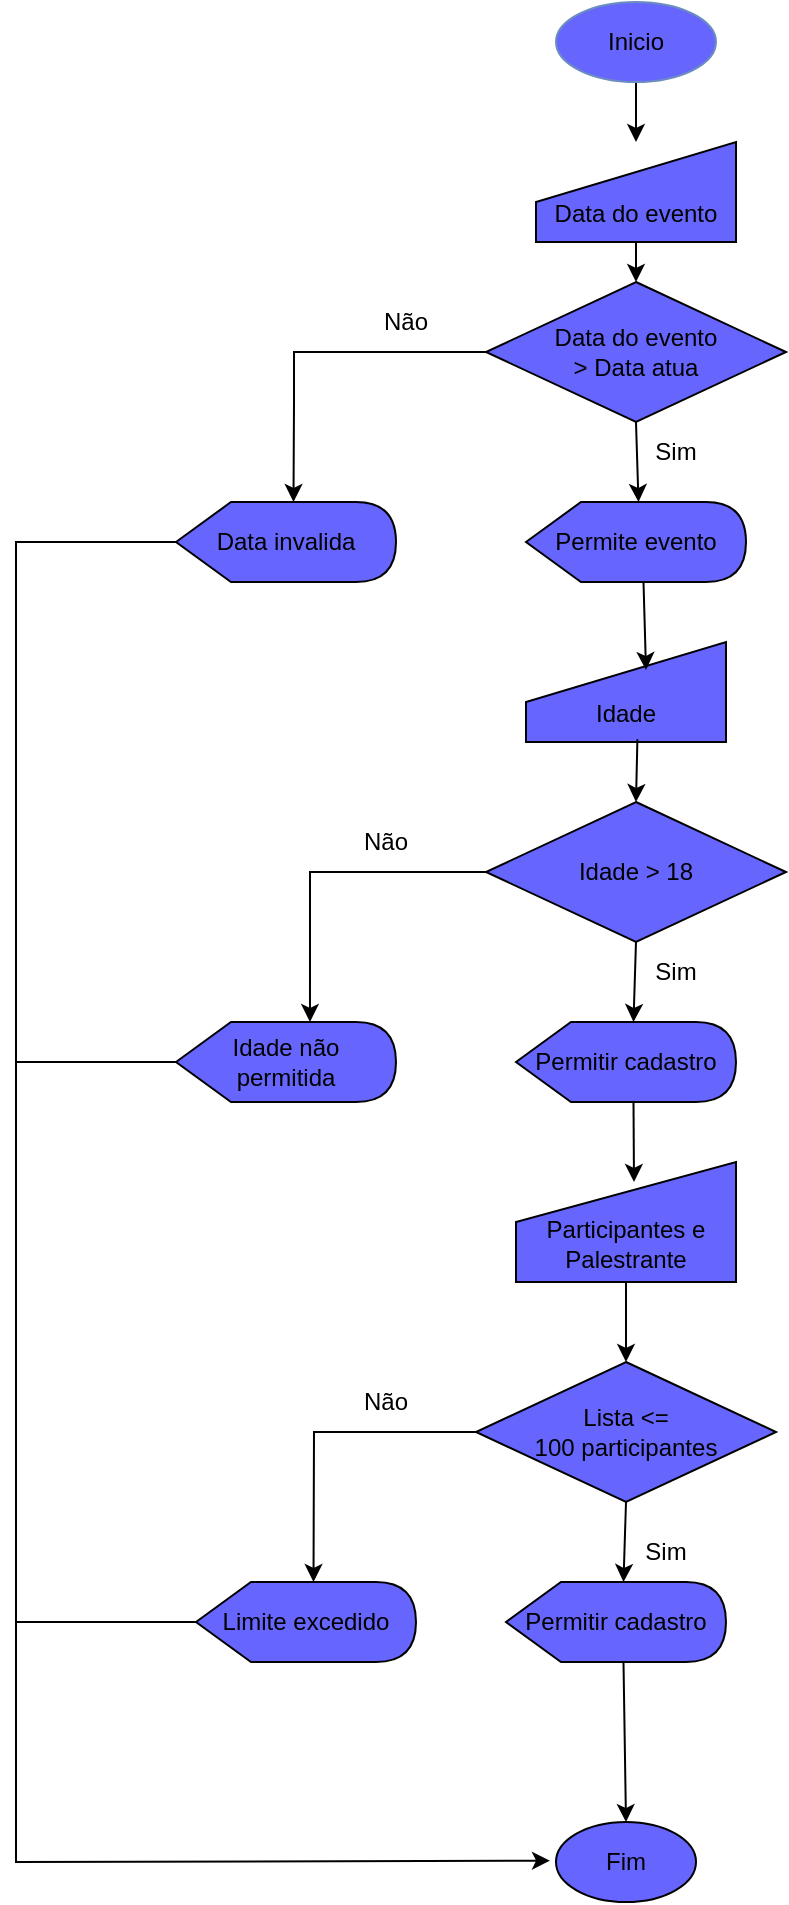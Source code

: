 <mxfile version="16.2.7" type="device"><diagram id="C5RBs43oDa-KdzZeNtuy" name="Page-1"><mxGraphModel dx="1578" dy="818" grid="1" gridSize="10" guides="1" tooltips="1" connect="1" arrows="1" fold="1" page="1" pageScale="1" pageWidth="827" pageHeight="1169" math="0" shadow="0"><root><mxCell id="WIyWlLk6GJQsqaUBKTNV-0"/><mxCell id="WIyWlLk6GJQsqaUBKTNV-1" parent="WIyWlLk6GJQsqaUBKTNV-0"/><mxCell id="QQThg-puWPP1KCT4_TjE-8" style="edgeStyle=orthogonalEdgeStyle;rounded=0;orthogonalLoop=1;jettySize=auto;html=1;exitX=0.5;exitY=1;exitDx=0;exitDy=0;entryX=0.5;entryY=0;entryDx=0;entryDy=0;" edge="1" parent="WIyWlLk6GJQsqaUBKTNV-1" source="QQThg-puWPP1KCT4_TjE-0" target="QQThg-puWPP1KCT4_TjE-5"><mxGeometry relative="1" as="geometry"/></mxCell><mxCell id="QQThg-puWPP1KCT4_TjE-0" value="Inicio" style="ellipse;whiteSpace=wrap;html=1;fillColor=#6666FF;strokeColor=#6c8ebf;" vertex="1" parent="WIyWlLk6GJQsqaUBKTNV-1"><mxGeometry x="430" y="30" width="80" height="40" as="geometry"/></mxCell><mxCell id="QQThg-puWPP1KCT4_TjE-3" value="Permite evento" style="shape=display;whiteSpace=wrap;html=1;labelBackgroundColor=none;fillColor=#6666FF;" vertex="1" parent="WIyWlLk6GJQsqaUBKTNV-1"><mxGeometry x="415" y="280" width="110" height="40" as="geometry"/></mxCell><mxCell id="QQThg-puWPP1KCT4_TjE-5" value="Data do evento" style="shape=manualInput;whiteSpace=wrap;html=1;labelBackgroundColor=none;fillColor=#6666FF;strokeColor=default;spacingBottom=-22;" vertex="1" parent="WIyWlLk6GJQsqaUBKTNV-1"><mxGeometry x="420" y="100" width="100" height="50" as="geometry"/></mxCell><mxCell id="QQThg-puWPP1KCT4_TjE-9" value="Data do evento &lt;br&gt;&amp;gt; Data atua" style="rhombus;whiteSpace=wrap;html=1;labelBackgroundColor=none;fillColor=#6666FF;" vertex="1" parent="WIyWlLk6GJQsqaUBKTNV-1"><mxGeometry x="395" y="170" width="150" height="70" as="geometry"/></mxCell><mxCell id="QQThg-puWPP1KCT4_TjE-11" value="Fim" style="ellipse;whiteSpace=wrap;html=1;labelBackgroundColor=none;fillColor=#6666FF;" vertex="1" parent="WIyWlLk6GJQsqaUBKTNV-1"><mxGeometry x="430" y="940" width="70" height="40" as="geometry"/></mxCell><mxCell id="QQThg-puWPP1KCT4_TjE-14" value="" style="endArrow=classic;html=1;rounded=0;exitX=0.5;exitY=1;exitDx=0;exitDy=0;entryX=0.5;entryY=0;entryDx=0;entryDy=0;" edge="1" parent="WIyWlLk6GJQsqaUBKTNV-1" source="QQThg-puWPP1KCT4_TjE-5" target="QQThg-puWPP1KCT4_TjE-9"><mxGeometry width="50" height="50" relative="1" as="geometry"><mxPoint x="580" y="260" as="sourcePoint"/><mxPoint x="630" y="210" as="targetPoint"/></mxGeometry></mxCell><mxCell id="QQThg-puWPP1KCT4_TjE-16" value="" style="endArrow=classic;html=1;rounded=0;exitX=0.5;exitY=1;exitDx=0;exitDy=0;entryX=0;entryY=0;entryDx=56.25;entryDy=0;entryPerimeter=0;" edge="1" parent="WIyWlLk6GJQsqaUBKTNV-1" source="QQThg-puWPP1KCT4_TjE-9" target="QQThg-puWPP1KCT4_TjE-3"><mxGeometry width="50" height="50" relative="1" as="geometry"><mxPoint x="500" y="300" as="sourcePoint"/><mxPoint x="470" y="300" as="targetPoint"/></mxGeometry></mxCell><mxCell id="QQThg-puWPP1KCT4_TjE-17" value="Sim" style="text;html=1;strokeColor=none;fillColor=none;align=center;verticalAlign=middle;whiteSpace=wrap;rounded=0;labelBackgroundColor=none;" vertex="1" parent="WIyWlLk6GJQsqaUBKTNV-1"><mxGeometry x="460" y="240" width="60" height="30" as="geometry"/></mxCell><mxCell id="QQThg-puWPP1KCT4_TjE-18" value="Não" style="text;html=1;strokeColor=none;fillColor=none;align=center;verticalAlign=middle;whiteSpace=wrap;rounded=0;labelBackgroundColor=none;" vertex="1" parent="WIyWlLk6GJQsqaUBKTNV-1"><mxGeometry x="340" y="180" width="30" height="20" as="geometry"/></mxCell><mxCell id="QQThg-puWPP1KCT4_TjE-20" value="Data invalida" style="shape=display;whiteSpace=wrap;html=1;labelBackgroundColor=none;fillColor=#6666FF;" vertex="1" parent="WIyWlLk6GJQsqaUBKTNV-1"><mxGeometry x="240" y="280" width="110" height="40" as="geometry"/></mxCell><mxCell id="QQThg-puWPP1KCT4_TjE-21" value="" style="endArrow=classic;html=1;rounded=0;exitX=0;exitY=0.5;exitDx=0;exitDy=0;entryX=0;entryY=0;entryDx=58.75;entryDy=0;entryPerimeter=0;" edge="1" parent="WIyWlLk6GJQsqaUBKTNV-1" source="QQThg-puWPP1KCT4_TjE-9" target="QQThg-puWPP1KCT4_TjE-20"><mxGeometry width="50" height="50" relative="1" as="geometry"><mxPoint x="390" y="210" as="sourcePoint"/><mxPoint x="310" y="210" as="targetPoint"/><Array as="points"><mxPoint x="299" y="205"/><mxPoint x="299" y="230"/></Array></mxGeometry></mxCell><mxCell id="QQThg-puWPP1KCT4_TjE-22" value="Idade" style="shape=manualInput;whiteSpace=wrap;html=1;labelBackgroundColor=none;fillColor=#6666FF;strokeColor=default;spacingBottom=-22;" vertex="1" parent="WIyWlLk6GJQsqaUBKTNV-1"><mxGeometry x="415" y="350" width="100" height="50" as="geometry"/></mxCell><mxCell id="QQThg-puWPP1KCT4_TjE-23" value="Idade &amp;gt; 18" style="rhombus;whiteSpace=wrap;html=1;labelBackgroundColor=none;fillColor=#6666FF;" vertex="1" parent="WIyWlLk6GJQsqaUBKTNV-1"><mxGeometry x="395" y="430" width="150" height="70" as="geometry"/></mxCell><mxCell id="QQThg-puWPP1KCT4_TjE-24" value="Idade não &lt;br&gt;permitida" style="shape=display;whiteSpace=wrap;html=1;labelBackgroundColor=none;fillColor=#6666FF;" vertex="1" parent="WIyWlLk6GJQsqaUBKTNV-1"><mxGeometry x="240" y="540" width="110" height="40" as="geometry"/></mxCell><mxCell id="QQThg-puWPP1KCT4_TjE-25" value="" style="endArrow=classic;html=1;rounded=0;exitX=0;exitY=0;exitDx=58.75;exitDy=40;exitPerimeter=0;entryX=0.6;entryY=0.28;entryDx=0;entryDy=0;entryPerimeter=0;" edge="1" parent="WIyWlLk6GJQsqaUBKTNV-1" source="QQThg-puWPP1KCT4_TjE-3" target="QQThg-puWPP1KCT4_TjE-22"><mxGeometry width="50" height="50" relative="1" as="geometry"><mxPoint x="420" y="410" as="sourcePoint"/><mxPoint x="470" y="360" as="targetPoint"/></mxGeometry></mxCell><mxCell id="QQThg-puWPP1KCT4_TjE-26" value="" style="endArrow=classic;html=1;rounded=0;entryX=0.5;entryY=0;entryDx=0;entryDy=0;exitX=0.557;exitY=0.973;exitDx=0;exitDy=0;exitPerimeter=0;" edge="1" parent="WIyWlLk6GJQsqaUBKTNV-1" source="QQThg-puWPP1KCT4_TjE-22" target="QQThg-puWPP1KCT4_TjE-23"><mxGeometry width="50" height="50" relative="1" as="geometry"><mxPoint x="450" y="490" as="sourcePoint"/><mxPoint x="500" y="440" as="targetPoint"/></mxGeometry></mxCell><mxCell id="QQThg-puWPP1KCT4_TjE-30" value="" style="endArrow=classic;html=1;rounded=0;entryX=0.609;entryY=0;entryDx=0;entryDy=0;entryPerimeter=0;exitX=0;exitY=0.5;exitDx=0;exitDy=0;" edge="1" parent="WIyWlLk6GJQsqaUBKTNV-1" source="QQThg-puWPP1KCT4_TjE-23" target="QQThg-puWPP1KCT4_TjE-24"><mxGeometry width="50" height="50" relative="1" as="geometry"><mxPoint x="390" y="460" as="sourcePoint"/><mxPoint x="320" y="420" as="targetPoint"/><Array as="points"><mxPoint x="307" y="465"/></Array></mxGeometry></mxCell><mxCell id="QQThg-puWPP1KCT4_TjE-31" value="Permitir cadastro" style="shape=display;whiteSpace=wrap;html=1;labelBackgroundColor=none;fillColor=#6666FF;" vertex="1" parent="WIyWlLk6GJQsqaUBKTNV-1"><mxGeometry x="410" y="540" width="110" height="40" as="geometry"/></mxCell><mxCell id="QQThg-puWPP1KCT4_TjE-32" value="Sim" style="text;html=1;strokeColor=none;fillColor=none;align=center;verticalAlign=middle;whiteSpace=wrap;rounded=0;labelBackgroundColor=none;" vertex="1" parent="WIyWlLk6GJQsqaUBKTNV-1"><mxGeometry x="460" y="500" width="60" height="30" as="geometry"/></mxCell><mxCell id="QQThg-puWPP1KCT4_TjE-36" value="" style="endArrow=classic;html=1;rounded=0;exitX=0.5;exitY=1;exitDx=0;exitDy=0;entryX=0;entryY=0;entryDx=58.75;entryDy=0;entryPerimeter=0;" edge="1" parent="WIyWlLk6GJQsqaUBKTNV-1" source="QQThg-puWPP1KCT4_TjE-23" target="QQThg-puWPP1KCT4_TjE-31"><mxGeometry width="50" height="50" relative="1" as="geometry"><mxPoint x="540" y="430" as="sourcePoint"/><mxPoint x="590" y="380" as="targetPoint"/></mxGeometry></mxCell><mxCell id="QQThg-puWPP1KCT4_TjE-37" value="Não" style="text;html=1;strokeColor=none;fillColor=none;align=center;verticalAlign=middle;whiteSpace=wrap;rounded=0;labelBackgroundColor=none;" vertex="1" parent="WIyWlLk6GJQsqaUBKTNV-1"><mxGeometry x="330" y="440" width="30" height="20" as="geometry"/></mxCell><mxCell id="QQThg-puWPP1KCT4_TjE-38" value="Participantes e Palestrante" style="shape=manualInput;whiteSpace=wrap;html=1;labelBackgroundColor=none;fillColor=#6666FF;strokeColor=default;spacingBottom=-22;" vertex="1" parent="WIyWlLk6GJQsqaUBKTNV-1"><mxGeometry x="410" y="610" width="110" height="60" as="geometry"/></mxCell><mxCell id="QQThg-puWPP1KCT4_TjE-39" value="" style="endArrow=classic;html=1;rounded=0;exitX=0;exitY=0;exitDx=58.75;exitDy=40;exitPerimeter=0;" edge="1" parent="WIyWlLk6GJQsqaUBKTNV-1" source="QQThg-puWPP1KCT4_TjE-31"><mxGeometry width="50" height="50" relative="1" as="geometry"><mxPoint x="540" y="520" as="sourcePoint"/><mxPoint x="469" y="620" as="targetPoint"/></mxGeometry></mxCell><mxCell id="QQThg-puWPP1KCT4_TjE-41" value="Lista &amp;lt;=&lt;br&gt;100 participantes" style="rhombus;whiteSpace=wrap;html=1;labelBackgroundColor=none;fillColor=#6666FF;" vertex="1" parent="WIyWlLk6GJQsqaUBKTNV-1"><mxGeometry x="390" y="710" width="150" height="70" as="geometry"/></mxCell><mxCell id="QQThg-puWPP1KCT4_TjE-42" value="" style="endArrow=classic;html=1;rounded=0;exitX=0.5;exitY=1;exitDx=0;exitDy=0;entryX=0.5;entryY=0;entryDx=0;entryDy=0;" edge="1" parent="WIyWlLk6GJQsqaUBKTNV-1" source="QQThg-puWPP1KCT4_TjE-38" target="QQThg-puWPP1KCT4_TjE-41"><mxGeometry width="50" height="50" relative="1" as="geometry"><mxPoint x="540" y="730" as="sourcePoint"/><mxPoint x="465" y="717" as="targetPoint"/></mxGeometry></mxCell><mxCell id="QQThg-puWPP1KCT4_TjE-43" value="Permitir cadastro" style="shape=display;whiteSpace=wrap;html=1;labelBackgroundColor=none;fillColor=#6666FF;" vertex="1" parent="WIyWlLk6GJQsqaUBKTNV-1"><mxGeometry x="405" y="820" width="110" height="40" as="geometry"/></mxCell><mxCell id="QQThg-puWPP1KCT4_TjE-44" value="" style="endArrow=classic;html=1;rounded=0;exitX=0.5;exitY=1;exitDx=0;exitDy=0;entryX=0;entryY=0;entryDx=58.75;entryDy=0;entryPerimeter=0;" edge="1" parent="WIyWlLk6GJQsqaUBKTNV-1" source="QQThg-puWPP1KCT4_TjE-41" target="QQThg-puWPP1KCT4_TjE-43"><mxGeometry width="50" height="50" relative="1" as="geometry"><mxPoint x="540" y="850" as="sourcePoint"/><mxPoint x="590" y="800" as="targetPoint"/></mxGeometry></mxCell><mxCell id="QQThg-puWPP1KCT4_TjE-45" value="Sim" style="text;html=1;strokeColor=none;fillColor=none;align=center;verticalAlign=middle;whiteSpace=wrap;rounded=0;labelBackgroundColor=none;" vertex="1" parent="WIyWlLk6GJQsqaUBKTNV-1"><mxGeometry x="455" y="790" width="60" height="30" as="geometry"/></mxCell><mxCell id="QQThg-puWPP1KCT4_TjE-46" value="Limite excedido" style="shape=display;whiteSpace=wrap;html=1;labelBackgroundColor=none;fillColor=#6666FF;" vertex="1" parent="WIyWlLk6GJQsqaUBKTNV-1"><mxGeometry x="250" y="820" width="110" height="40" as="geometry"/></mxCell><mxCell id="QQThg-puWPP1KCT4_TjE-47" value="" style="endArrow=classic;html=1;rounded=0;exitX=0;exitY=0.5;exitDx=0;exitDy=0;entryX=0;entryY=0;entryDx=58.75;entryDy=0;entryPerimeter=0;" edge="1" parent="WIyWlLk6GJQsqaUBKTNV-1" source="QQThg-puWPP1KCT4_TjE-41" target="QQThg-puWPP1KCT4_TjE-46"><mxGeometry width="50" height="50" relative="1" as="geometry"><mxPoint x="540" y="740" as="sourcePoint"/><mxPoint x="290" y="745" as="targetPoint"/><Array as="points"><mxPoint x="309" y="745"/></Array></mxGeometry></mxCell><mxCell id="QQThg-puWPP1KCT4_TjE-48" value="Não" style="text;html=1;strokeColor=none;fillColor=none;align=center;verticalAlign=middle;whiteSpace=wrap;rounded=0;labelBackgroundColor=none;" vertex="1" parent="WIyWlLk6GJQsqaUBKTNV-1"><mxGeometry x="330" y="720" width="30" height="20" as="geometry"/></mxCell><mxCell id="QQThg-puWPP1KCT4_TjE-50" value="" style="endArrow=classic;html=1;rounded=0;exitX=0;exitY=0;exitDx=58.75;exitDy=40;exitPerimeter=0;entryX=0.5;entryY=0;entryDx=0;entryDy=0;" edge="1" parent="WIyWlLk6GJQsqaUBKTNV-1" source="QQThg-puWPP1KCT4_TjE-43" target="QQThg-puWPP1KCT4_TjE-11"><mxGeometry width="50" height="50" relative="1" as="geometry"><mxPoint x="390" y="750" as="sourcePoint"/><mxPoint x="440" y="700" as="targetPoint"/></mxGeometry></mxCell><mxCell id="QQThg-puWPP1KCT4_TjE-51" value="" style="endArrow=classic;html=1;rounded=0;exitX=0;exitY=0.5;exitDx=0;exitDy=0;exitPerimeter=0;entryX=-0.043;entryY=0.483;entryDx=0;entryDy=0;entryPerimeter=0;" edge="1" parent="WIyWlLk6GJQsqaUBKTNV-1" source="QQThg-puWPP1KCT4_TjE-20" target="QQThg-puWPP1KCT4_TjE-11"><mxGeometry width="50" height="50" relative="1" as="geometry"><mxPoint x="390" y="750" as="sourcePoint"/><mxPoint x="420" y="960" as="targetPoint"/><Array as="points"><mxPoint x="160" y="300"/><mxPoint x="160" y="960"/></Array></mxGeometry></mxCell><mxCell id="QQThg-puWPP1KCT4_TjE-53" value="" style="endArrow=none;html=1;rounded=0;exitX=0;exitY=0.5;exitDx=0;exitDy=0;exitPerimeter=0;" edge="1" parent="WIyWlLk6GJQsqaUBKTNV-1" source="QQThg-puWPP1KCT4_TjE-24"><mxGeometry width="50" height="50" relative="1" as="geometry"><mxPoint x="400" y="510" as="sourcePoint"/><mxPoint x="160" y="560" as="targetPoint"/></mxGeometry></mxCell><mxCell id="QQThg-puWPP1KCT4_TjE-54" value="" style="endArrow=none;html=1;rounded=0;entryX=0;entryY=0.5;entryDx=0;entryDy=0;entryPerimeter=0;" edge="1" parent="WIyWlLk6GJQsqaUBKTNV-1" target="QQThg-puWPP1KCT4_TjE-46"><mxGeometry width="50" height="50" relative="1" as="geometry"><mxPoint x="160" y="840" as="sourcePoint"/><mxPoint x="230" y="800" as="targetPoint"/></mxGeometry></mxCell></root></mxGraphModel></diagram></mxfile>